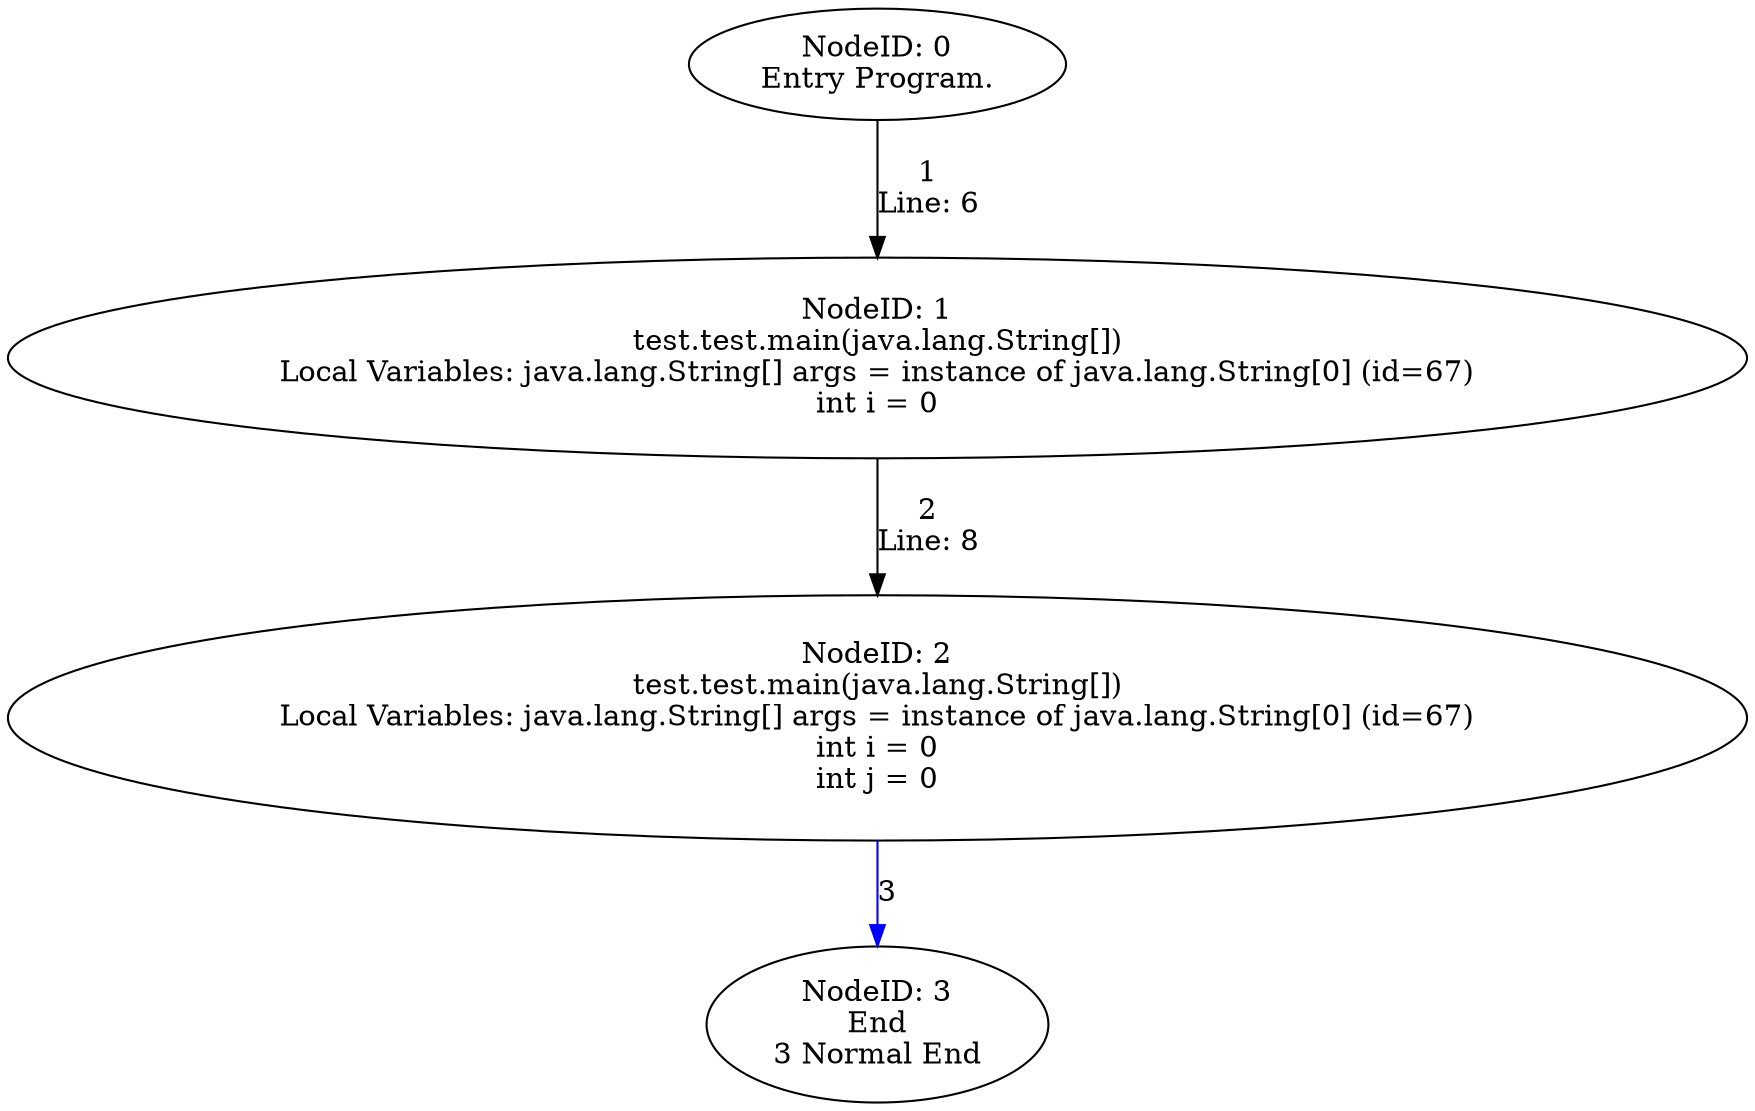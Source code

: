 digraph "dynamic graph" {
"0" ["label"="NodeID: 0\nEntry Program."]
"1" ["label"="NodeID: 1\ntest.test.main(java.lang.String[])\nLocal Variables: java.lang.String[] args = instance of java.lang.String[0] (id=67)\nint i = 0\n"]
"2" ["label"="NodeID: 2\ntest.test.main(java.lang.String[])\nLocal Variables: java.lang.String[] args = instance of java.lang.String[0] (id=67)\nint i = 0\nint j = 0\n"]
"3" ["label"="NodeID: 3\nEnd\n3 Normal End"]
"0" -> "1" ["color"="black","label"="1\nLine: 6"]
"1" -> "2" ["color"="black","label"="2\nLine: 8"]
"2" -> "3" ["color"="blue","label"="3"]
}
